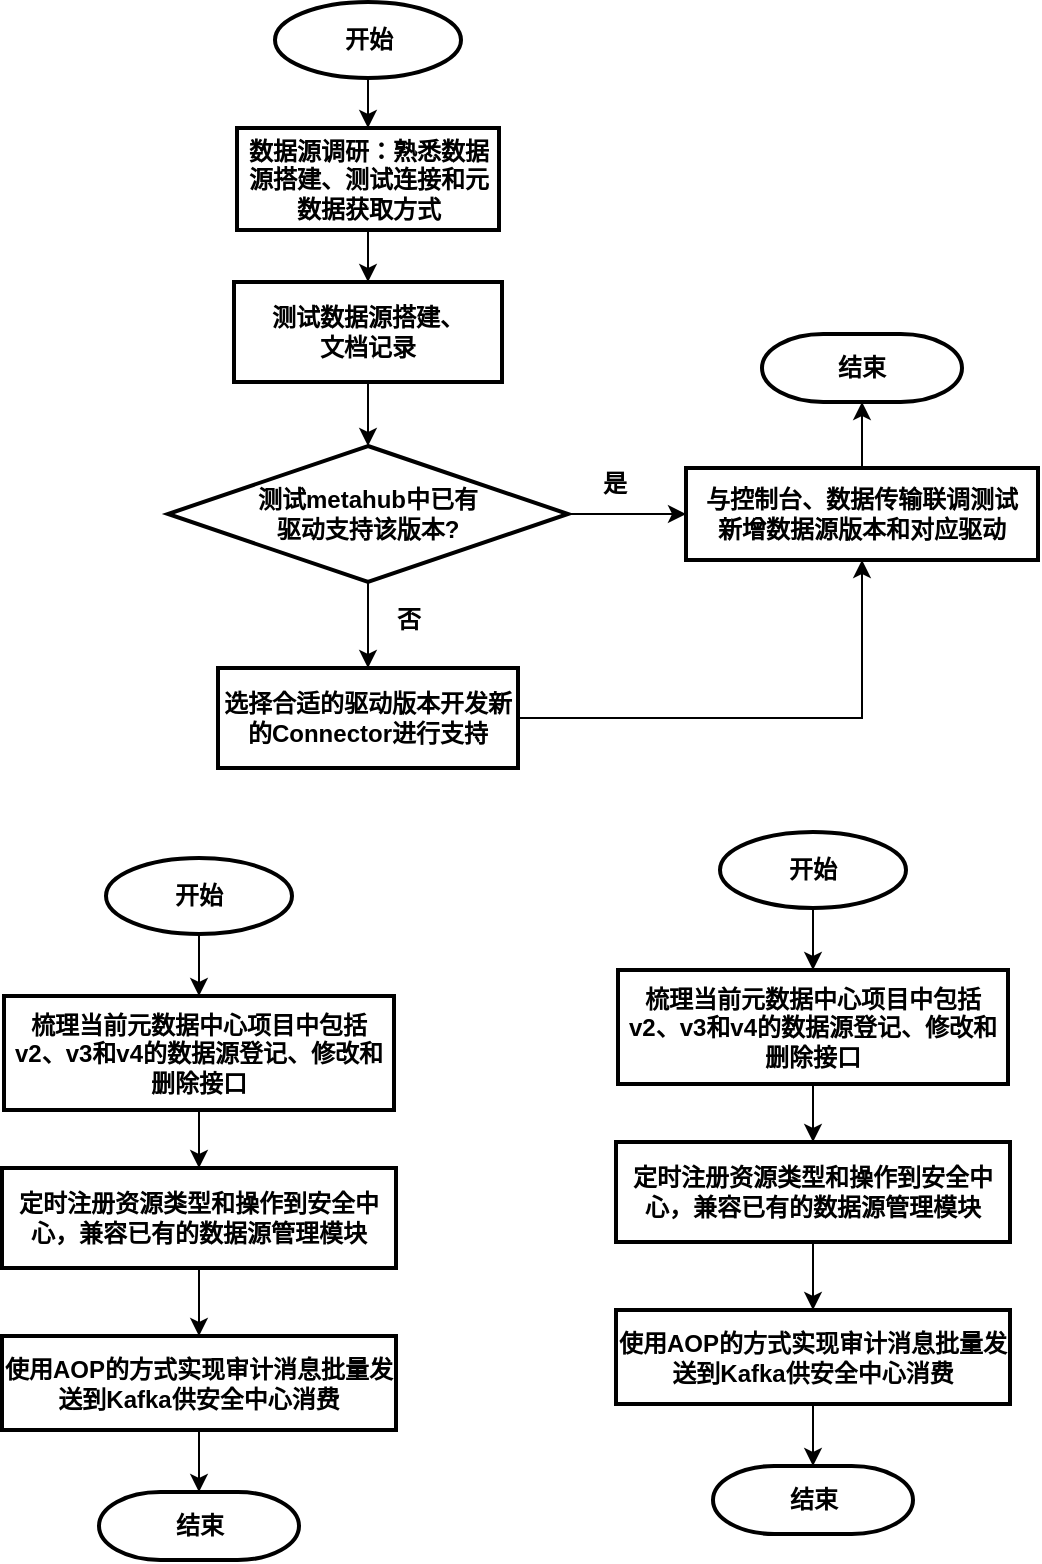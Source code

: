 <mxfile version="20.6.0" type="github">
  <diagram id="SEg9n3wG__ElUB7BrxDW" name="第 1 页">
    <mxGraphModel dx="782" dy="436" grid="0" gridSize="10" guides="1" tooltips="1" connect="1" arrows="1" fold="1" page="1" pageScale="1" pageWidth="827" pageHeight="1169" math="0" shadow="0">
      <root>
        <mxCell id="0" />
        <mxCell id="1" parent="0" />
        <mxCell id="45IXkjVk5gc_Z_pYW6Ua-3" value="" style="edgeStyle=orthogonalEdgeStyle;rounded=0;orthogonalLoop=1;jettySize=auto;html=1;" edge="1" parent="1" source="45IXkjVk5gc_Z_pYW6Ua-1" target="45IXkjVk5gc_Z_pYW6Ua-2">
          <mxGeometry relative="1" as="geometry" />
        </mxCell>
        <mxCell id="45IXkjVk5gc_Z_pYW6Ua-1" value="开始" style="strokeWidth=2;html=1;shape=mxgraph.flowchart.start_1;whiteSpace=wrap;fontStyle=1" vertex="1" parent="1">
          <mxGeometry x="355.5" y="221" width="93" height="38" as="geometry" />
        </mxCell>
        <mxCell id="45IXkjVk5gc_Z_pYW6Ua-5" value="" style="edgeStyle=orthogonalEdgeStyle;rounded=0;orthogonalLoop=1;jettySize=auto;html=1;" edge="1" parent="1" source="45IXkjVk5gc_Z_pYW6Ua-2" target="45IXkjVk5gc_Z_pYW6Ua-4">
          <mxGeometry relative="1" as="geometry" />
        </mxCell>
        <mxCell id="45IXkjVk5gc_Z_pYW6Ua-2" value="数据源调研：熟悉数据源搭建、测试连接和元数据获取方式" style="whiteSpace=wrap;html=1;strokeWidth=2;fontStyle=1" vertex="1" parent="1">
          <mxGeometry x="336.5" y="284" width="131" height="51" as="geometry" />
        </mxCell>
        <mxCell id="45IXkjVk5gc_Z_pYW6Ua-7" value="" style="edgeStyle=orthogonalEdgeStyle;rounded=0;orthogonalLoop=1;jettySize=auto;html=1;" edge="1" parent="1" source="45IXkjVk5gc_Z_pYW6Ua-4" target="45IXkjVk5gc_Z_pYW6Ua-6">
          <mxGeometry relative="1" as="geometry" />
        </mxCell>
        <mxCell id="45IXkjVk5gc_Z_pYW6Ua-4" value="测试数据源搭建、&lt;br&gt;文档记录" style="whiteSpace=wrap;html=1;strokeWidth=2;fontStyle=1" vertex="1" parent="1">
          <mxGeometry x="335" y="361" width="134" height="50" as="geometry" />
        </mxCell>
        <mxCell id="45IXkjVk5gc_Z_pYW6Ua-12" value="" style="edgeStyle=orthogonalEdgeStyle;rounded=0;orthogonalLoop=1;jettySize=auto;html=1;" edge="1" parent="1" source="45IXkjVk5gc_Z_pYW6Ua-6" target="45IXkjVk5gc_Z_pYW6Ua-11">
          <mxGeometry relative="1" as="geometry" />
        </mxCell>
        <mxCell id="45IXkjVk5gc_Z_pYW6Ua-17" value="" style="edgeStyle=orthogonalEdgeStyle;rounded=0;orthogonalLoop=1;jettySize=auto;html=1;" edge="1" parent="1" source="45IXkjVk5gc_Z_pYW6Ua-6" target="45IXkjVk5gc_Z_pYW6Ua-16">
          <mxGeometry relative="1" as="geometry" />
        </mxCell>
        <mxCell id="45IXkjVk5gc_Z_pYW6Ua-6" value="测试metahub中已有&lt;br&gt;驱动支持该版本?" style="rhombus;whiteSpace=wrap;html=1;strokeWidth=2;fontStyle=1;" vertex="1" parent="1">
          <mxGeometry x="302" y="443" width="200" height="68" as="geometry" />
        </mxCell>
        <mxCell id="45IXkjVk5gc_Z_pYW6Ua-10" value="是" style="text;html=1;align=center;verticalAlign=middle;resizable=0;points=[];autosize=1;strokeColor=none;fillColor=none;fontStyle=1" vertex="1" parent="1">
          <mxGeometry x="510" y="449" width="30" height="26" as="geometry" />
        </mxCell>
        <mxCell id="45IXkjVk5gc_Z_pYW6Ua-15" value="" style="edgeStyle=orthogonalEdgeStyle;rounded=0;orthogonalLoop=1;jettySize=auto;html=1;" edge="1" parent="1" source="45IXkjVk5gc_Z_pYW6Ua-11" target="45IXkjVk5gc_Z_pYW6Ua-14">
          <mxGeometry relative="1" as="geometry" />
        </mxCell>
        <mxCell id="45IXkjVk5gc_Z_pYW6Ua-11" value="与控制台、数据传输联调测试&lt;br&gt;新增数据源版本和对应驱动" style="whiteSpace=wrap;html=1;strokeWidth=2;fontStyle=1" vertex="1" parent="1">
          <mxGeometry x="561" y="454" width="176" height="46" as="geometry" />
        </mxCell>
        <mxCell id="45IXkjVk5gc_Z_pYW6Ua-14" value="结束" style="strokeWidth=2;html=1;shape=mxgraph.flowchart.terminator;whiteSpace=wrap;fontStyle=1" vertex="1" parent="1">
          <mxGeometry x="599" y="387" width="100" height="34" as="geometry" />
        </mxCell>
        <mxCell id="45IXkjVk5gc_Z_pYW6Ua-18" style="edgeStyle=orthogonalEdgeStyle;rounded=0;orthogonalLoop=1;jettySize=auto;html=1;exitX=1;exitY=0.5;exitDx=0;exitDy=0;entryX=0.5;entryY=1;entryDx=0;entryDy=0;" edge="1" parent="1" source="45IXkjVk5gc_Z_pYW6Ua-16" target="45IXkjVk5gc_Z_pYW6Ua-11">
          <mxGeometry relative="1" as="geometry" />
        </mxCell>
        <mxCell id="45IXkjVk5gc_Z_pYW6Ua-16" value="选择合适的驱动版本开发新的Connector进行支持" style="whiteSpace=wrap;html=1;strokeWidth=2;fontStyle=1;" vertex="1" parent="1">
          <mxGeometry x="327" y="554" width="150" height="50" as="geometry" />
        </mxCell>
        <mxCell id="45IXkjVk5gc_Z_pYW6Ua-19" value="否" style="text;html=1;align=center;verticalAlign=middle;resizable=0;points=[];autosize=1;strokeColor=none;fillColor=none;fontStyle=1" vertex="1" parent="1">
          <mxGeometry x="407" y="517" width="30" height="26" as="geometry" />
        </mxCell>
        <mxCell id="45IXkjVk5gc_Z_pYW6Ua-20" value="" style="edgeStyle=orthogonalEdgeStyle;rounded=0;orthogonalLoop=1;jettySize=auto;html=1;" edge="1" parent="1" source="45IXkjVk5gc_Z_pYW6Ua-21" target="45IXkjVk5gc_Z_pYW6Ua-23">
          <mxGeometry relative="1" as="geometry" />
        </mxCell>
        <mxCell id="45IXkjVk5gc_Z_pYW6Ua-21" value="开始" style="strokeWidth=2;html=1;shape=mxgraph.flowchart.start_1;whiteSpace=wrap;fontStyle=1" vertex="1" parent="1">
          <mxGeometry x="271" y="649" width="93" height="38" as="geometry" />
        </mxCell>
        <mxCell id="45IXkjVk5gc_Z_pYW6Ua-22" value="" style="edgeStyle=orthogonalEdgeStyle;rounded=0;orthogonalLoop=1;jettySize=auto;html=1;" edge="1" parent="1" source="45IXkjVk5gc_Z_pYW6Ua-23" target="45IXkjVk5gc_Z_pYW6Ua-25">
          <mxGeometry relative="1" as="geometry" />
        </mxCell>
        <mxCell id="45IXkjVk5gc_Z_pYW6Ua-23" value="梳理当前元数据中心项目中包括v2、v3和v4的数据源登记、修改和删除接口" style="whiteSpace=wrap;html=1;strokeWidth=2;fontStyle=1" vertex="1" parent="1">
          <mxGeometry x="220" y="718" width="195" height="57" as="geometry" />
        </mxCell>
        <mxCell id="45IXkjVk5gc_Z_pYW6Ua-38" value="" style="edgeStyle=orthogonalEdgeStyle;rounded=0;orthogonalLoop=1;jettySize=auto;html=1;" edge="1" parent="1" source="45IXkjVk5gc_Z_pYW6Ua-25" target="45IXkjVk5gc_Z_pYW6Ua-36">
          <mxGeometry relative="1" as="geometry" />
        </mxCell>
        <mxCell id="45IXkjVk5gc_Z_pYW6Ua-25" value="定时注册资源类型和操作到安全中心，兼容已有的数据源管理模块" style="whiteSpace=wrap;html=1;strokeWidth=2;fontStyle=1" vertex="1" parent="1">
          <mxGeometry x="219" y="804" width="197" height="50" as="geometry" />
        </mxCell>
        <mxCell id="45IXkjVk5gc_Z_pYW6Ua-32" value="结束" style="strokeWidth=2;html=1;shape=mxgraph.flowchart.terminator;whiteSpace=wrap;fontStyle=1" vertex="1" parent="1">
          <mxGeometry x="267.5" y="966" width="100" height="34" as="geometry" />
        </mxCell>
        <mxCell id="45IXkjVk5gc_Z_pYW6Ua-39" value="" style="edgeStyle=orthogonalEdgeStyle;rounded=0;orthogonalLoop=1;jettySize=auto;html=1;" edge="1" parent="1" source="45IXkjVk5gc_Z_pYW6Ua-36" target="45IXkjVk5gc_Z_pYW6Ua-32">
          <mxGeometry relative="1" as="geometry" />
        </mxCell>
        <mxCell id="45IXkjVk5gc_Z_pYW6Ua-36" value="使用AOP的方式实现审计消息批量发送到Kafka供安全中心消费" style="whiteSpace=wrap;html=1;strokeWidth=2;fontStyle=1" vertex="1" parent="1">
          <mxGeometry x="219" y="888" width="197" height="47" as="geometry" />
        </mxCell>
        <mxCell id="45IXkjVk5gc_Z_pYW6Ua-40" value="" style="edgeStyle=orthogonalEdgeStyle;rounded=0;orthogonalLoop=1;jettySize=auto;html=1;" edge="1" parent="1" source="45IXkjVk5gc_Z_pYW6Ua-41" target="45IXkjVk5gc_Z_pYW6Ua-43">
          <mxGeometry relative="1" as="geometry" />
        </mxCell>
        <mxCell id="45IXkjVk5gc_Z_pYW6Ua-41" value="开始" style="strokeWidth=2;html=1;shape=mxgraph.flowchart.start_1;whiteSpace=wrap;fontStyle=1" vertex="1" parent="1">
          <mxGeometry x="578" y="636" width="93" height="38" as="geometry" />
        </mxCell>
        <mxCell id="45IXkjVk5gc_Z_pYW6Ua-42" value="" style="edgeStyle=orthogonalEdgeStyle;rounded=0;orthogonalLoop=1;jettySize=auto;html=1;" edge="1" parent="1" source="45IXkjVk5gc_Z_pYW6Ua-43" target="45IXkjVk5gc_Z_pYW6Ua-45">
          <mxGeometry relative="1" as="geometry" />
        </mxCell>
        <mxCell id="45IXkjVk5gc_Z_pYW6Ua-43" value="梳理当前元数据中心项目中包括v2、v3和v4的数据源登记、修改和删除接口" style="whiteSpace=wrap;html=1;strokeWidth=2;fontStyle=1" vertex="1" parent="1">
          <mxGeometry x="527" y="705" width="195" height="57" as="geometry" />
        </mxCell>
        <mxCell id="45IXkjVk5gc_Z_pYW6Ua-44" value="" style="edgeStyle=orthogonalEdgeStyle;rounded=0;orthogonalLoop=1;jettySize=auto;html=1;" edge="1" parent="1" source="45IXkjVk5gc_Z_pYW6Ua-45" target="45IXkjVk5gc_Z_pYW6Ua-48">
          <mxGeometry relative="1" as="geometry" />
        </mxCell>
        <mxCell id="45IXkjVk5gc_Z_pYW6Ua-45" value="定时注册资源类型和操作到安全中心，兼容已有的数据源管理模块" style="whiteSpace=wrap;html=1;strokeWidth=2;fontStyle=1" vertex="1" parent="1">
          <mxGeometry x="526" y="791" width="197" height="50" as="geometry" />
        </mxCell>
        <mxCell id="45IXkjVk5gc_Z_pYW6Ua-46" value="结束" style="strokeWidth=2;html=1;shape=mxgraph.flowchart.terminator;whiteSpace=wrap;fontStyle=1" vertex="1" parent="1">
          <mxGeometry x="574.5" y="953" width="100" height="34" as="geometry" />
        </mxCell>
        <mxCell id="45IXkjVk5gc_Z_pYW6Ua-47" value="" style="edgeStyle=orthogonalEdgeStyle;rounded=0;orthogonalLoop=1;jettySize=auto;html=1;" edge="1" parent="1" source="45IXkjVk5gc_Z_pYW6Ua-48" target="45IXkjVk5gc_Z_pYW6Ua-46">
          <mxGeometry relative="1" as="geometry" />
        </mxCell>
        <mxCell id="45IXkjVk5gc_Z_pYW6Ua-48" value="使用AOP的方式实现审计消息批量发送到Kafka供安全中心消费" style="whiteSpace=wrap;html=1;strokeWidth=2;fontStyle=1" vertex="1" parent="1">
          <mxGeometry x="526" y="875" width="197" height="47" as="geometry" />
        </mxCell>
      </root>
    </mxGraphModel>
  </diagram>
</mxfile>
